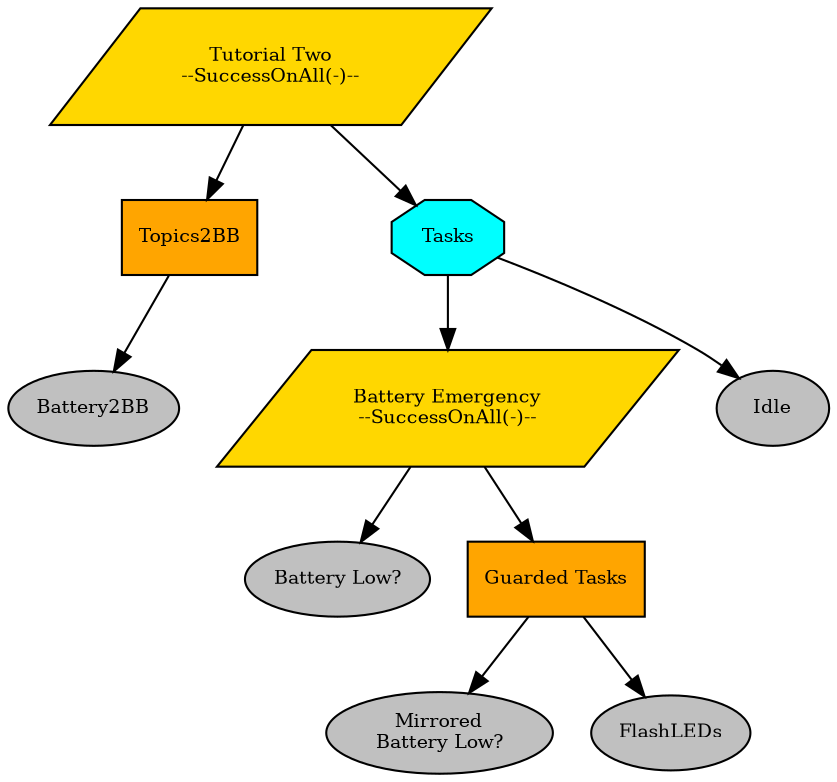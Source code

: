 digraph pastafarianism {
graph [fontname="times-roman"];
node [fontname="times-roman"];
edge [fontname="times-roman"];
"Tutorial Two" [label="Tutorial Two\n--SuccessOnAll(-)--", shape=parallelogram, style=filled, fillcolor=gold, fontsize=9, fontcolor=black];
Topics2BB [label=Topics2BB, shape=box, style=filled, fillcolor=orange, fontsize=9, fontcolor=black];
"Tutorial Two" -> Topics2BB;
Battery2BB [label=Battery2BB, shape=ellipse, style=filled, fillcolor=gray, fontsize=9, fontcolor=black];
Topics2BB -> Battery2BB;
Tasks [label=Tasks, shape=octagon, style=filled, fillcolor=cyan, fontsize=9, fontcolor=black];
"Tutorial Two" -> Tasks;
"Battery Emergency" [label="Battery Emergency\n--SuccessOnAll(-)--", shape=parallelogram, style=filled, fillcolor=gold, fontsize=9, fontcolor=black];
Tasks -> "Battery Emergency";
"Battery Low?" [label="Battery Low?", shape=ellipse, style=filled, fillcolor=gray, fontsize=9, fontcolor=black];
"Battery Emergency" -> "Battery Low?";
"Guarded Tasks" [label="Guarded Tasks", shape=box, style=filled, fillcolor=orange, fontsize=9, fontcolor=black];
"Battery Emergency" -> "Guarded Tasks";
"Mirrored\nBattery Low?" [label="Mirrored\nBattery Low?", shape=ellipse, style=filled, fillcolor=gray, fontsize=9, fontcolor=black];
"Guarded Tasks" -> "Mirrored\nBattery Low?";
FlashLEDs [label=FlashLEDs, shape=ellipse, style=filled, fillcolor=gray, fontsize=9, fontcolor=black];
"Guarded Tasks" -> FlashLEDs;
Idle [label=Idle, shape=ellipse, style=filled, fillcolor=gray, fontsize=9, fontcolor=black];
Tasks -> Idle;
}
